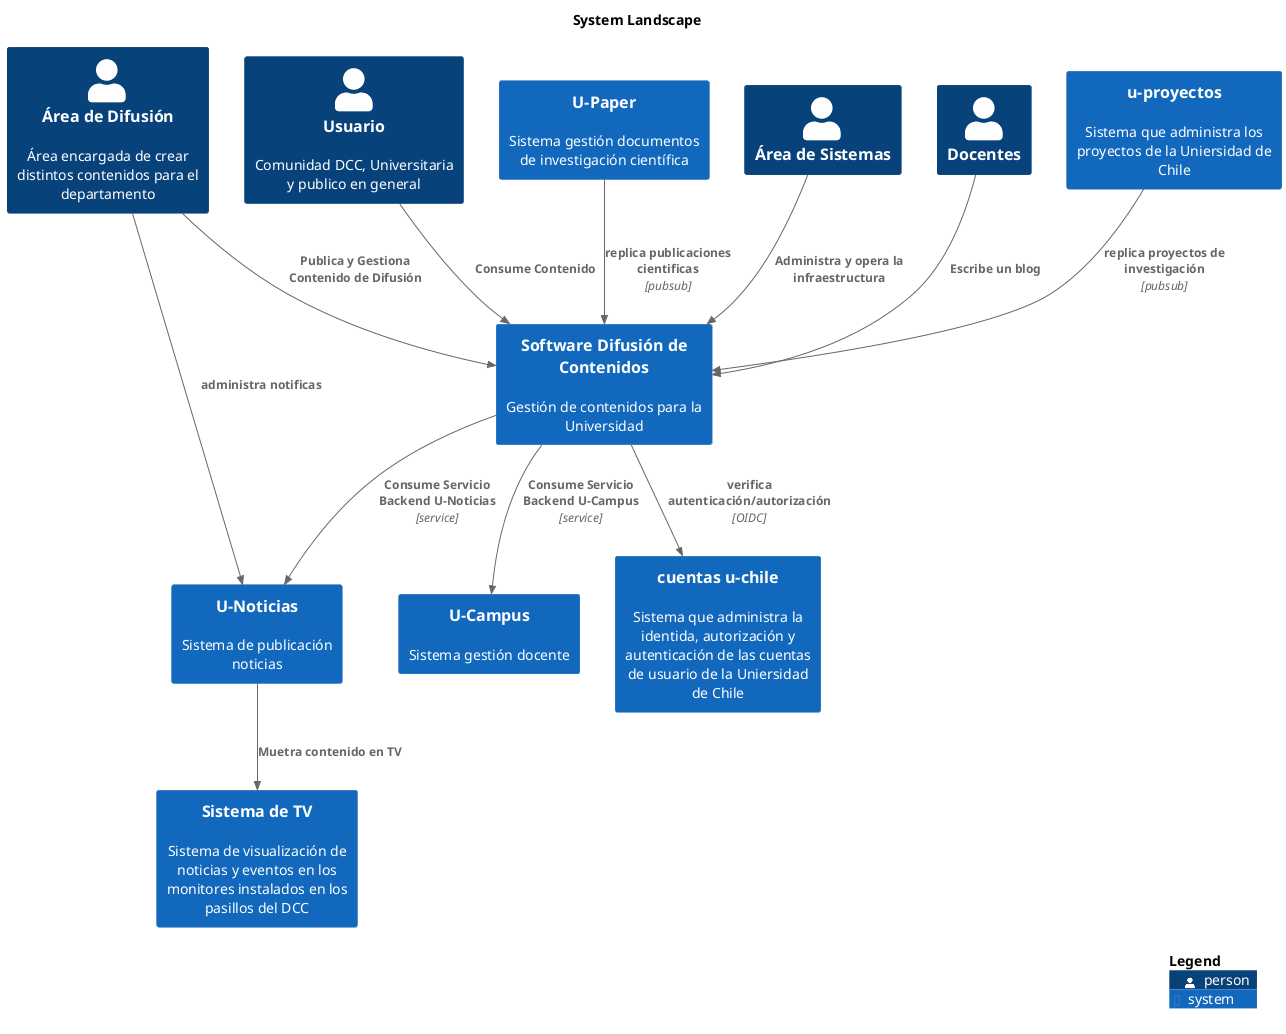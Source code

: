 @startuml
set separator none
title System Landscape

top to bottom direction

!include <C4/C4>
!include <C4/C4_Context>

Person(Usuario, "Usuario", "Comunidad DCC, Universitaria y publico en general", $tags="")
System(UNoticias, "U-Noticias", "Sistema de publicación noticias", $tags="")
System(UCampus, "U-Campus", "Sistema gestión docente", $tags="")
Person(ÁreadeDifusión, "Área de Difusión", "Área encargada de crear distintos contenidos para el departamento", $tags="")
System(UPaper, "U-Paper", "Sistema gestión documentos de investigación científica", $tags="")
System(SoftwareDifusióndeContenidos, "Software Difusión de Contenidos", "Gestión de contenidos para la Universidad", $tags="")
Person(ÁreadeSistemas, "Área de Sistemas", "", $tags="")
Person(Docentes, "Docentes", "", $tags="")
System(SistemadeTV, "Sistema de TV", "Sistema de visualización de noticias y eventos en los monitores instalados en los pasillos del DCC", $tags="")
System(cuentasuchile, "cuentas u-chile", "Sistema que administra la identida, autorización y autenticación de las cuentas de usuario de la Uniersidad de Chile", $tags="")
System(uproyectos, "u-proyectos", "Sistema que administra los proyectos de la Uniersidad de Chile", $tags="")

Rel_D(UNoticias, SistemadeTV, "Muetra contenido en TV", $tags="")
Rel_D(ÁreadeDifusión, UNoticias, "administra notificas", $tags="")
Rel_D(Usuario, SoftwareDifusióndeContenidos, "Consume Contenido", $tags="")
Rel_D(Docentes, SoftwareDifusióndeContenidos, "Escribe un blog", $tags="")
Rel_D(ÁreadeDifusión, SoftwareDifusióndeContenidos, "Publica y Gestiona Contenido de Difusión", $tags="")
Rel_D(ÁreadeSistemas, SoftwareDifusióndeContenidos, "Administra y opera la infraestructura", $tags="")
Rel_D(SoftwareDifusióndeContenidos, UNoticias, "Consume Servicio Backend U-Noticias", "service", $tags="")
Rel_D(SoftwareDifusióndeContenidos, UCampus, "Consume Servicio Backend U-Campus", "service", $tags="")
Rel_D(SoftwareDifusióndeContenidos, cuentasuchile, "verifica autenticación/autorización", "OIDC", $tags="")
Rel_D(uproyectos, SoftwareDifusióndeContenidos, "replica proyectos de investigación", "pubsub", $tags="")
Rel_D(UPaper, SoftwareDifusióndeContenidos, "replica publicaciones cientificas", "pubsub", $tags="")

SHOW_LEGEND(true)
@enduml